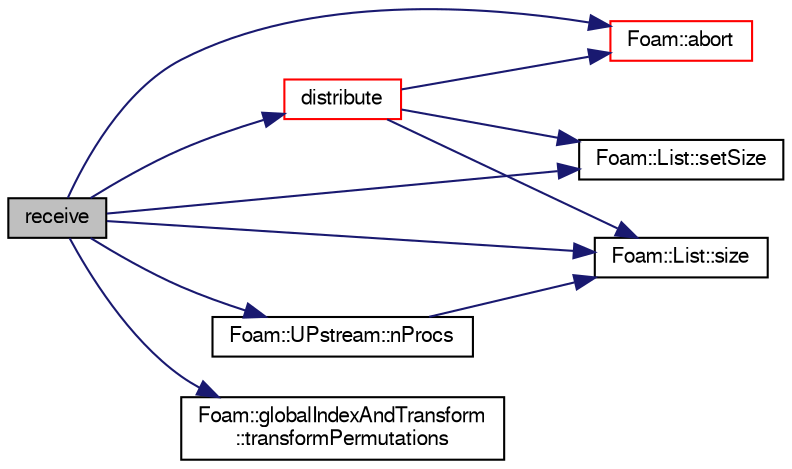 digraph "receive"
{
  bgcolor="transparent";
  edge [fontname="FreeSans",fontsize="10",labelfontname="FreeSans",labelfontsize="10"];
  node [fontname="FreeSans",fontsize="10",shape=record];
  rankdir="LR";
  Node1702 [label="receive",height=0.2,width=0.4,color="black", fillcolor="grey75", style="filled", fontcolor="black"];
  Node1702 -> Node1703 [color="midnightblue",fontsize="10",style="solid",fontname="FreeSans"];
  Node1703 [label="Foam::abort",height=0.2,width=0.4,color="red",URL="$a21124.html#a447107a607d03e417307c203fa5fb44b"];
  Node1702 -> Node1746 [color="midnightblue",fontsize="10",style="solid",fontname="FreeSans"];
  Node1746 [label="distribute",height=0.2,width=0.4,color="red",URL="$a27362.html#a33e0f8481eb68bf011731ec98e8f7c65",tooltip="Distribute data. Note:schedule only used for Pstream::scheduled. "];
  Node1746 -> Node1703 [color="midnightblue",fontsize="10",style="solid",fontname="FreeSans"];
  Node1746 -> Node1750 [color="midnightblue",fontsize="10",style="solid",fontname="FreeSans"];
  Node1750 [label="Foam::List::setSize",height=0.2,width=0.4,color="black",URL="$a25694.html#aedb985ffeaf1bdbfeccc2a8730405703",tooltip="Reset size of List. "];
  Node1746 -> Node1751 [color="midnightblue",fontsize="10",style="solid",fontname="FreeSans"];
  Node1751 [label="Foam::List::size",height=0.2,width=0.4,color="black",URL="$a25694.html#a8a5f6fa29bd4b500caf186f60245b384",tooltip="Override size to be inconsistent with allocated storage. "];
  Node1702 -> Node1754 [color="midnightblue",fontsize="10",style="solid",fontname="FreeSans"];
  Node1754 [label="Foam::UPstream::nProcs",height=0.2,width=0.4,color="black",URL="$a26270.html#aada0e04d8127eda8ee95be0772754a4f",tooltip="Number of processes in parallel run. "];
  Node1754 -> Node1751 [color="midnightblue",fontsize="10",style="solid",fontname="FreeSans"];
  Node1702 -> Node1750 [color="midnightblue",fontsize="10",style="solid",fontname="FreeSans"];
  Node1702 -> Node1751 [color="midnightblue",fontsize="10",style="solid",fontname="FreeSans"];
  Node1702 -> Node1755 [color="midnightblue",fontsize="10",style="solid",fontname="FreeSans"];
  Node1755 [label="Foam::globalIndexAndTransform\l::transformPermutations",height=0.2,width=0.4,color="black",URL="$a27690.html#aa3c488fb461eb31d5964943e91a21b1d",tooltip="Return access to the permuted transforms. "];
}
